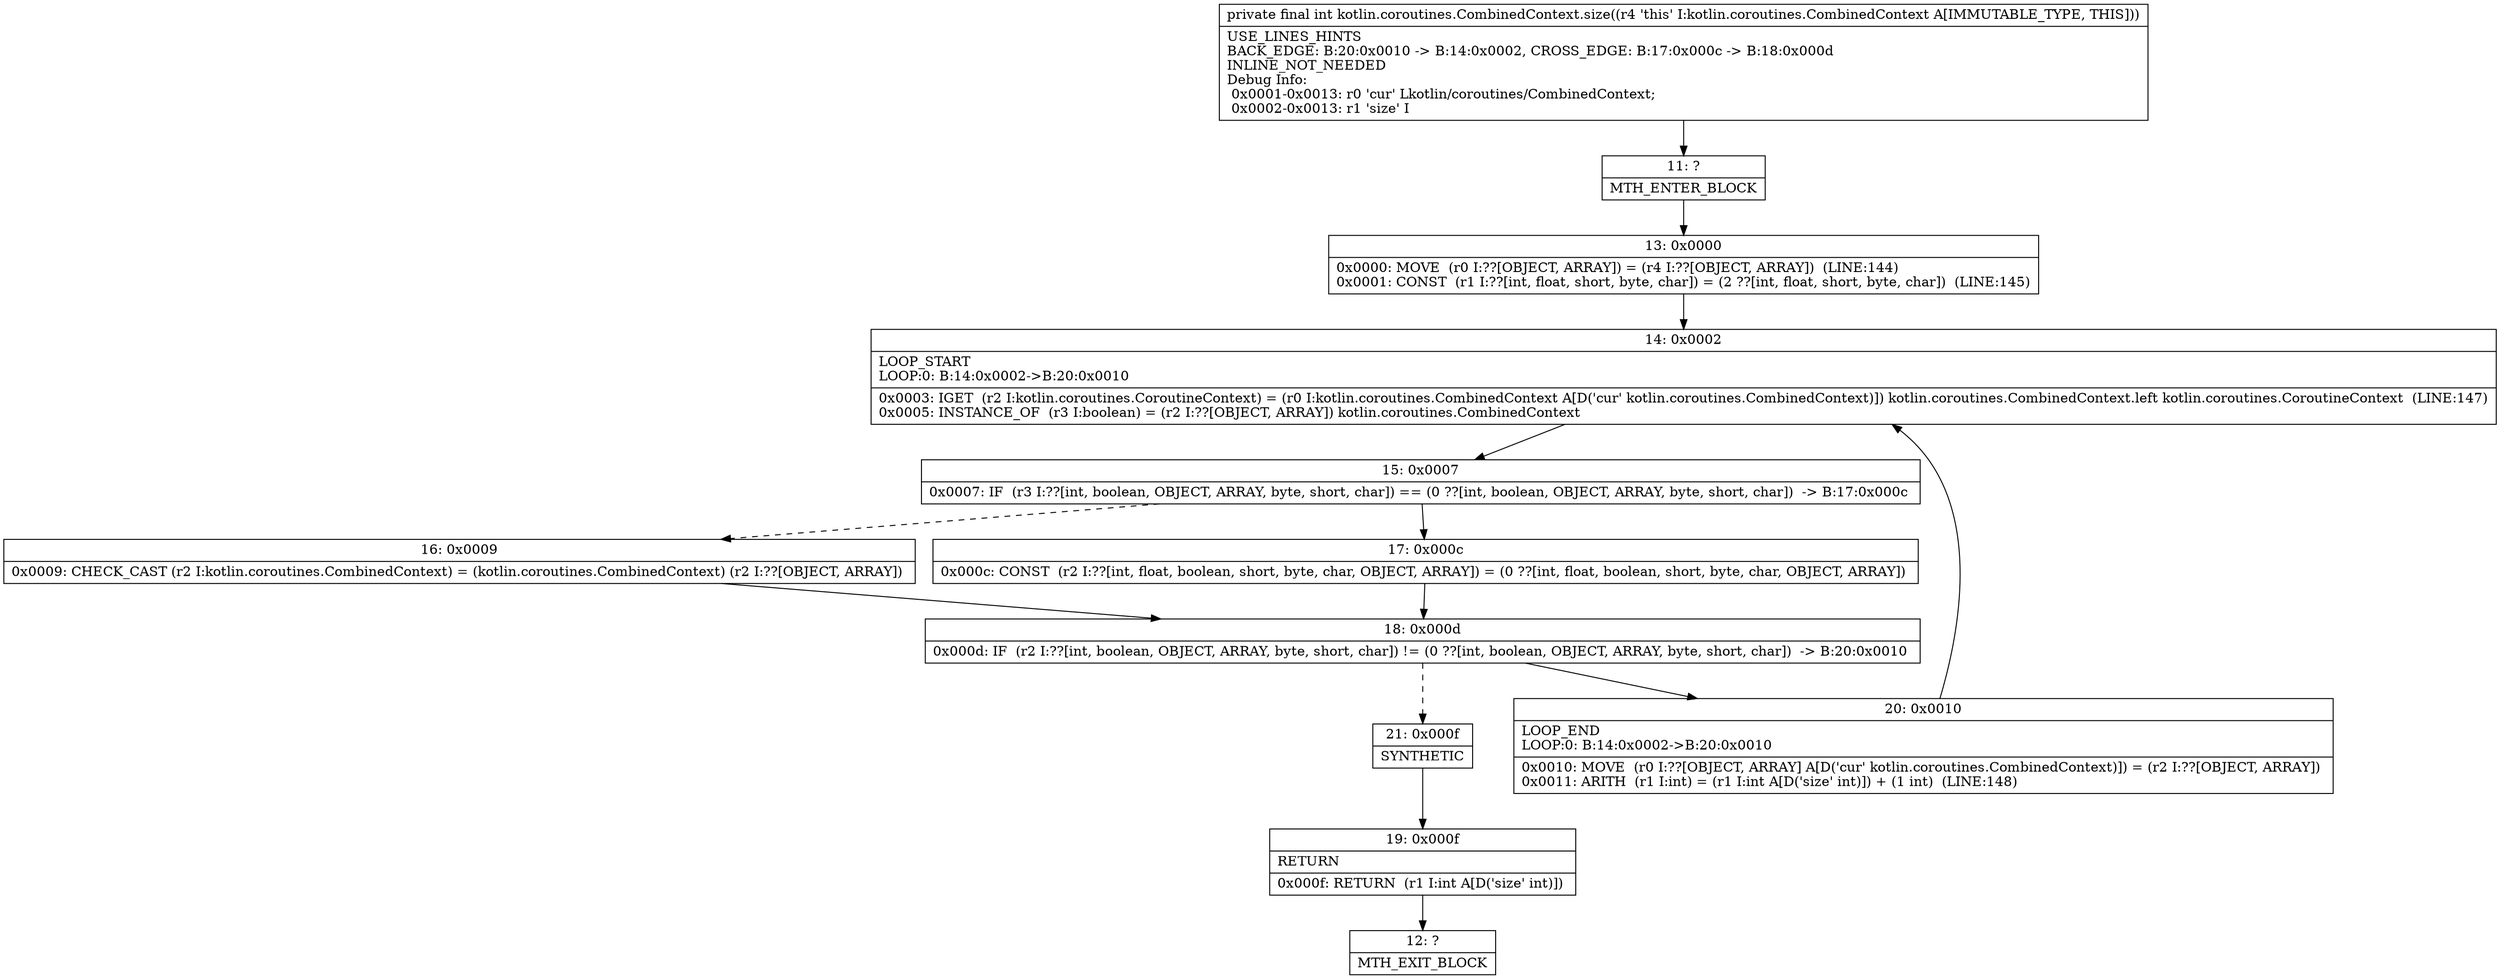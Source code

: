 digraph "CFG forkotlin.coroutines.CombinedContext.size()I" {
Node_11 [shape=record,label="{11\:\ ?|MTH_ENTER_BLOCK\l}"];
Node_13 [shape=record,label="{13\:\ 0x0000|0x0000: MOVE  (r0 I:??[OBJECT, ARRAY]) = (r4 I:??[OBJECT, ARRAY])  (LINE:144)\l0x0001: CONST  (r1 I:??[int, float, short, byte, char]) = (2 ??[int, float, short, byte, char])  (LINE:145)\l}"];
Node_14 [shape=record,label="{14\:\ 0x0002|LOOP_START\lLOOP:0: B:14:0x0002\-\>B:20:0x0010\l|0x0003: IGET  (r2 I:kotlin.coroutines.CoroutineContext) = (r0 I:kotlin.coroutines.CombinedContext A[D('cur' kotlin.coroutines.CombinedContext)]) kotlin.coroutines.CombinedContext.left kotlin.coroutines.CoroutineContext  (LINE:147)\l0x0005: INSTANCE_OF  (r3 I:boolean) = (r2 I:??[OBJECT, ARRAY]) kotlin.coroutines.CombinedContext \l}"];
Node_15 [shape=record,label="{15\:\ 0x0007|0x0007: IF  (r3 I:??[int, boolean, OBJECT, ARRAY, byte, short, char]) == (0 ??[int, boolean, OBJECT, ARRAY, byte, short, char])  \-\> B:17:0x000c \l}"];
Node_16 [shape=record,label="{16\:\ 0x0009|0x0009: CHECK_CAST (r2 I:kotlin.coroutines.CombinedContext) = (kotlin.coroutines.CombinedContext) (r2 I:??[OBJECT, ARRAY]) \l}"];
Node_18 [shape=record,label="{18\:\ 0x000d|0x000d: IF  (r2 I:??[int, boolean, OBJECT, ARRAY, byte, short, char]) != (0 ??[int, boolean, OBJECT, ARRAY, byte, short, char])  \-\> B:20:0x0010 \l}"];
Node_20 [shape=record,label="{20\:\ 0x0010|LOOP_END\lLOOP:0: B:14:0x0002\-\>B:20:0x0010\l|0x0010: MOVE  (r0 I:??[OBJECT, ARRAY] A[D('cur' kotlin.coroutines.CombinedContext)]) = (r2 I:??[OBJECT, ARRAY]) \l0x0011: ARITH  (r1 I:int) = (r1 I:int A[D('size' int)]) + (1 int)  (LINE:148)\l}"];
Node_21 [shape=record,label="{21\:\ 0x000f|SYNTHETIC\l}"];
Node_19 [shape=record,label="{19\:\ 0x000f|RETURN\l|0x000f: RETURN  (r1 I:int A[D('size' int)]) \l}"];
Node_12 [shape=record,label="{12\:\ ?|MTH_EXIT_BLOCK\l}"];
Node_17 [shape=record,label="{17\:\ 0x000c|0x000c: CONST  (r2 I:??[int, float, boolean, short, byte, char, OBJECT, ARRAY]) = (0 ??[int, float, boolean, short, byte, char, OBJECT, ARRAY]) \l}"];
MethodNode[shape=record,label="{private final int kotlin.coroutines.CombinedContext.size((r4 'this' I:kotlin.coroutines.CombinedContext A[IMMUTABLE_TYPE, THIS]))  | USE_LINES_HINTS\lBACK_EDGE: B:20:0x0010 \-\> B:14:0x0002, CROSS_EDGE: B:17:0x000c \-\> B:18:0x000d\lINLINE_NOT_NEEDED\lDebug Info:\l  0x0001\-0x0013: r0 'cur' Lkotlin\/coroutines\/CombinedContext;\l  0x0002\-0x0013: r1 'size' I\l}"];
MethodNode -> Node_11;Node_11 -> Node_13;
Node_13 -> Node_14;
Node_14 -> Node_15;
Node_15 -> Node_16[style=dashed];
Node_15 -> Node_17;
Node_16 -> Node_18;
Node_18 -> Node_20;
Node_18 -> Node_21[style=dashed];
Node_20 -> Node_14;
Node_21 -> Node_19;
Node_19 -> Node_12;
Node_17 -> Node_18;
}

